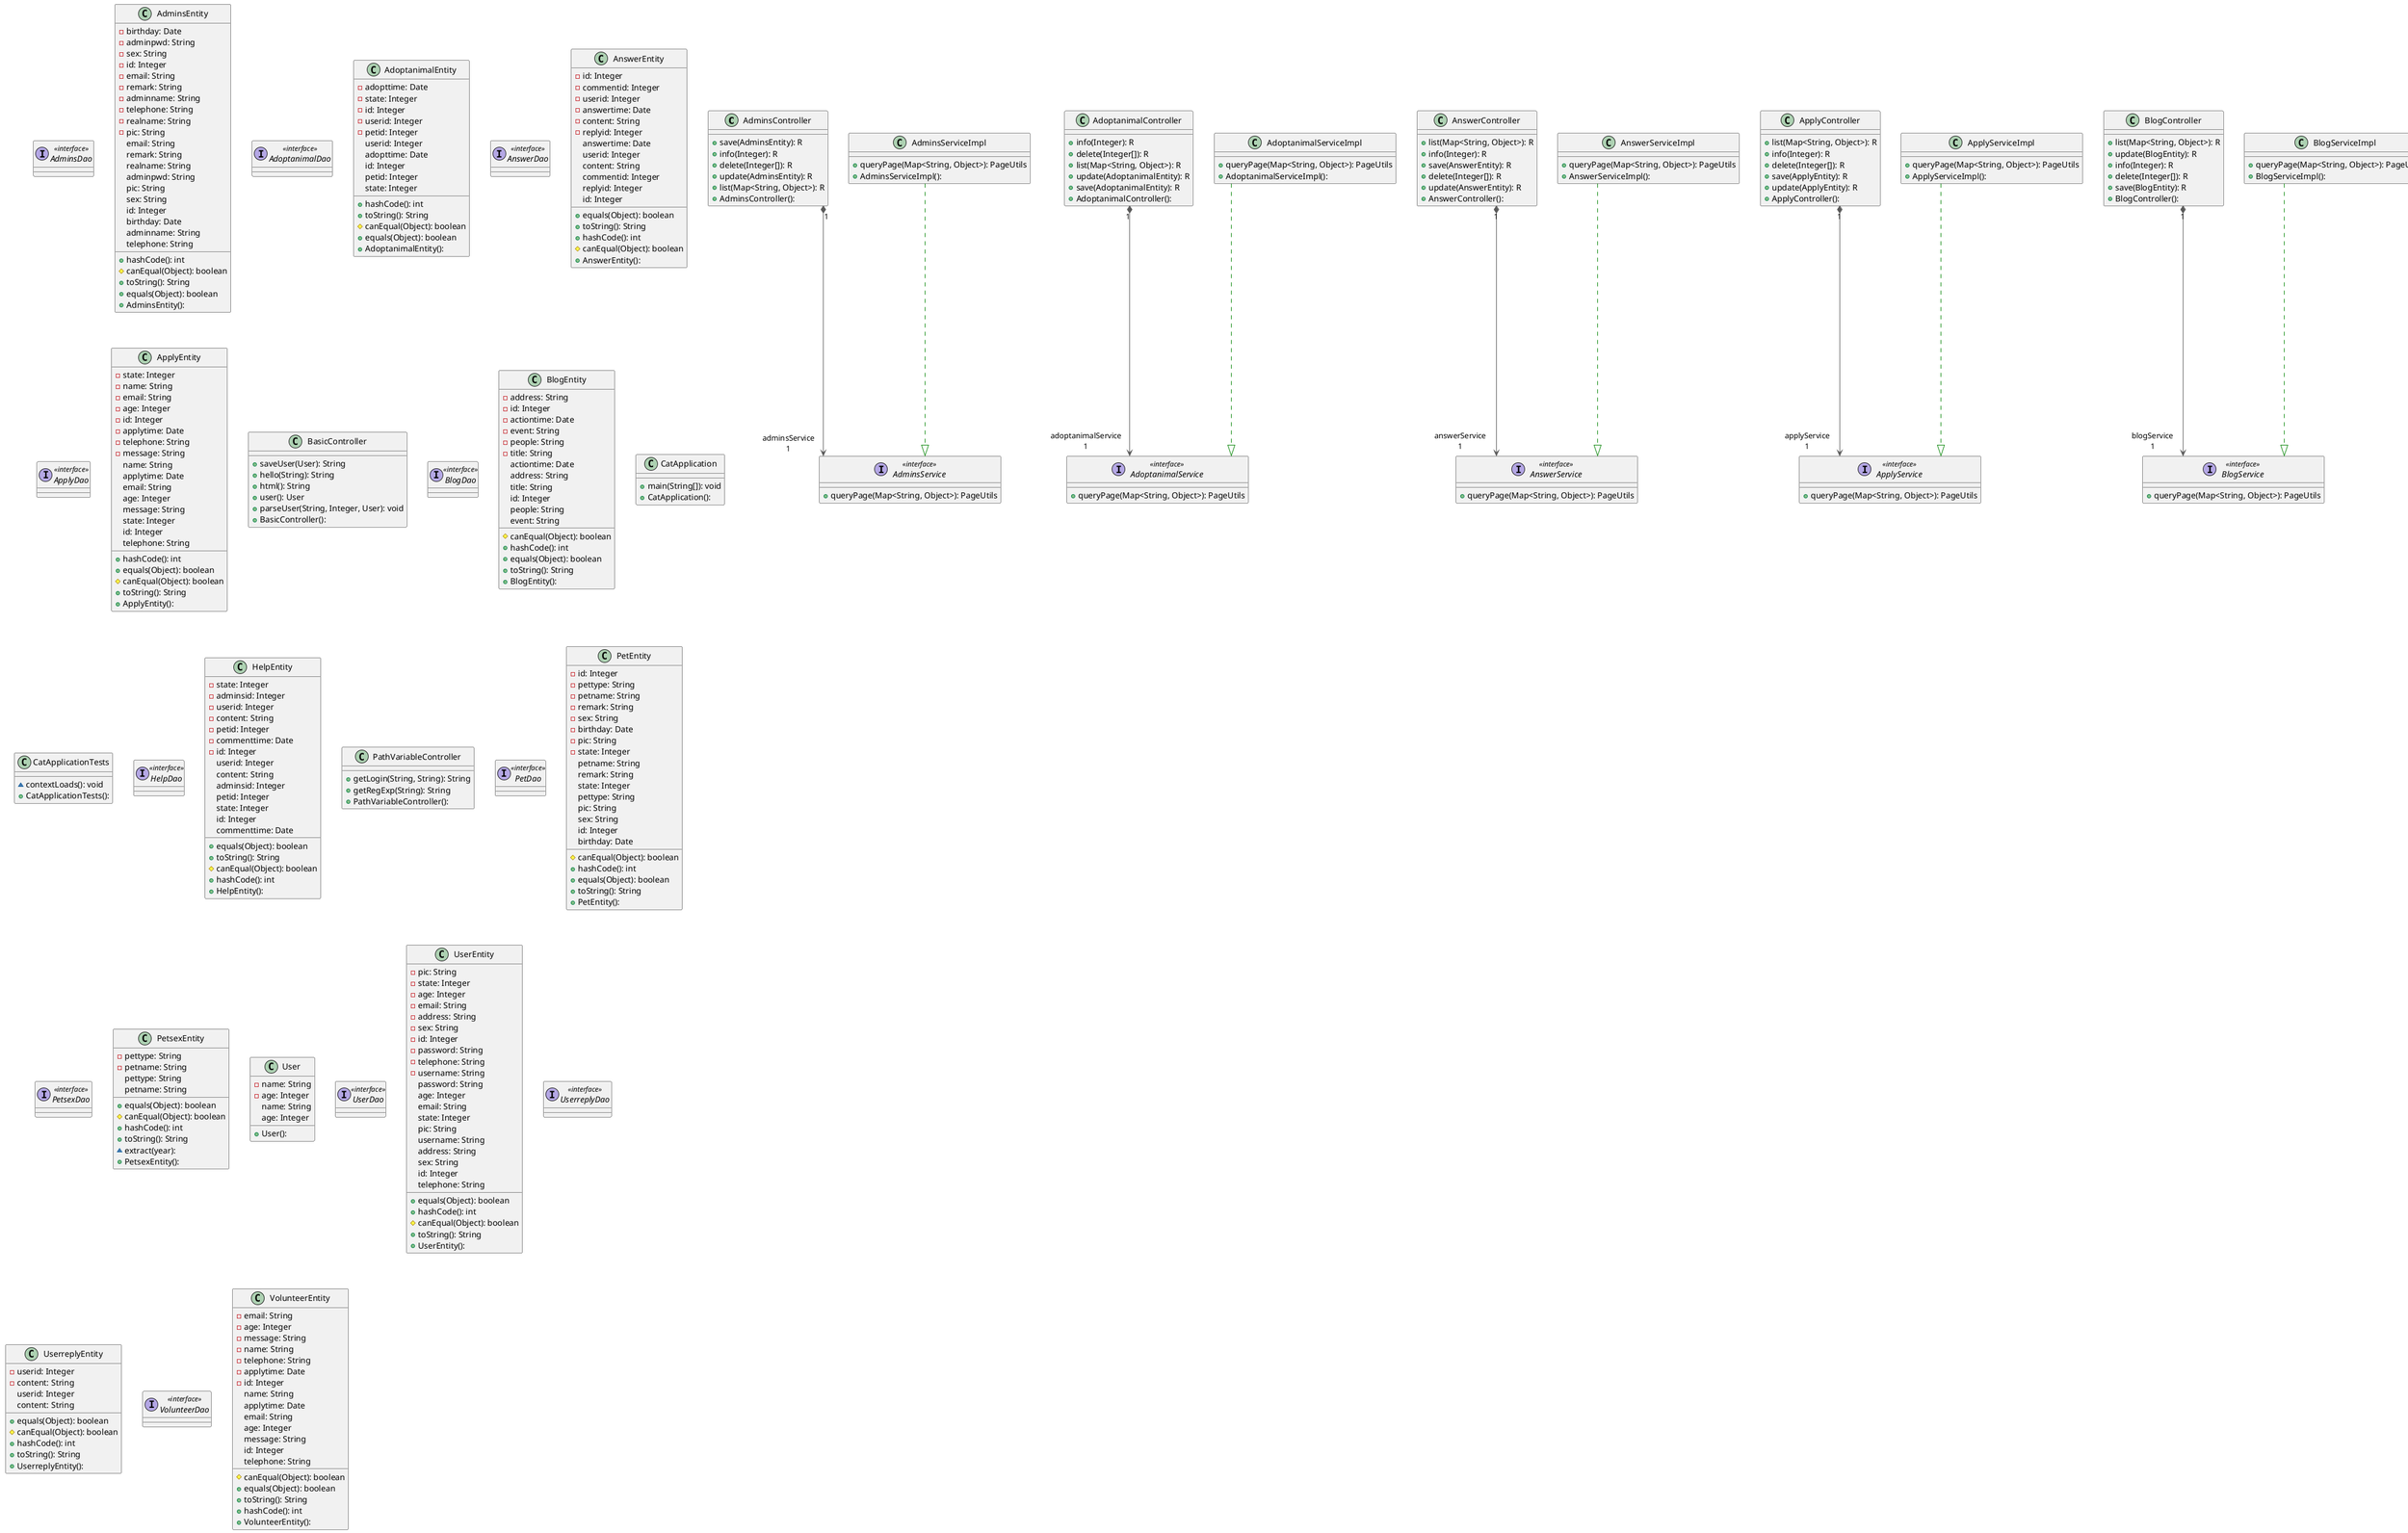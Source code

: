 @startuml

'!theme plain
top to bottom direction
skinparam linetype ortho

class AdminsController {
  + save(AdminsEntity): R
  + info(Integer): R
  + delete(Integer[]): R
  + update(AdminsEntity): R
  + list(Map<String, Object>): R
  + AdminsController(): 
}
interface AdminsDao << interface >>
class AdminsEntity {
  - birthday: Date
  - adminpwd: String
  - sex: String
  - id: Integer
  - email: String
  - remark: String
  - adminname: String
  - telephone: String
  - realname: String
  - pic: String
   email: String
   remark: String
   realname: String
   adminpwd: String
   pic: String
   sex: String
   id: Integer
   birthday: Date
   adminname: String
   telephone: String
  + hashCode(): int
  # canEqual(Object): boolean
  + toString(): String
  + equals(Object): boolean
  + AdminsEntity(): 
}
interface AdminsService << interface >> {
  + queryPage(Map<String, Object>): PageUtils
}
class AdminsServiceImpl {
  + queryPage(Map<String, Object>): PageUtils
  + AdminsServiceImpl(): 
}
class AdoptanimalController {
  + info(Integer): R
  + delete(Integer[]): R
  + list(Map<String, Object>): R
  + update(AdoptanimalEntity): R
  + save(AdoptanimalEntity): R
  + AdoptanimalController(): 
}
interface AdoptanimalDao << interface >>
class AdoptanimalEntity {
  - adopttime: Date
  - state: Integer
  - id: Integer
  - userid: Integer
  - petid: Integer
   userid: Integer
   adopttime: Date
   id: Integer
   petid: Integer
   state: Integer
  + hashCode(): int
  + toString(): String
  # canEqual(Object): boolean
  + equals(Object): boolean
  + AdoptanimalEntity(): 
}
interface AdoptanimalService << interface >> {
  + queryPage(Map<String, Object>): PageUtils
}
class AdoptanimalServiceImpl {
  + queryPage(Map<String, Object>): PageUtils
  + AdoptanimalServiceImpl(): 
}
class AnswerController {
  + list(Map<String, Object>): R
  + info(Integer): R
  + save(AnswerEntity): R
  + delete(Integer[]): R
  + update(AnswerEntity): R
  + AnswerController(): 
}
interface AnswerDao << interface >>
class AnswerEntity {
  - id: Integer
  - commentid: Integer
  - userid: Integer
  - answertime: Date
  - content: String
  - replyid: Integer
   answertime: Date
   userid: Integer
   content: String
   commentid: Integer
   replyid: Integer
   id: Integer
  + equals(Object): boolean
  + toString(): String
  + hashCode(): int
  # canEqual(Object): boolean
  + AnswerEntity(): 
}
interface AnswerService << interface >> {
  + queryPage(Map<String, Object>): PageUtils
}
class AnswerServiceImpl {
  + queryPage(Map<String, Object>): PageUtils
  + AnswerServiceImpl(): 
}
class ApplyController {
  + list(Map<String, Object>): R
  + info(Integer): R
  + delete(Integer[]): R
  + save(ApplyEntity): R
  + update(ApplyEntity): R
  + ApplyController(): 
}
interface ApplyDao << interface >>
class ApplyEntity {
  - state: Integer
  - name: String
  - email: String
  - age: Integer
  - id: Integer
  - applytime: Date
  - telephone: String
  - message: String
   name: String
   applytime: Date
   email: String
   age: Integer
   message: String
   state: Integer
   id: Integer
   telephone: String
  + hashCode(): int
  + equals(Object): boolean
  # canEqual(Object): boolean
  + toString(): String
  + ApplyEntity(): 
}
interface ApplyService << interface >> {
  + queryPage(Map<String, Object>): PageUtils
}
class ApplyServiceImpl {
  + queryPage(Map<String, Object>): PageUtils
  + ApplyServiceImpl(): 
}
class BasicController {
  + saveUser(User): String
  + hello(String): String
  + html(): String
  + user(): User
  + parseUser(String, Integer, User): void
  + BasicController(): 
}
class BlogController {
  + list(Map<String, Object>): R
  + update(BlogEntity): R
  + info(Integer): R
  + delete(Integer[]): R
  + save(BlogEntity): R
  + BlogController(): 
}
interface BlogDao << interface >>
class BlogEntity {
  - address: String
  - id: Integer
  - actiontime: Date
  - event: String
  - people: String
  - title: String
   actiontime: Date
   address: String
   title: String
   id: Integer
   people: String
   event: String
  # canEqual(Object): boolean
  + hashCode(): int
  + equals(Object): boolean
  + toString(): String
  + BlogEntity(): 
}
interface BlogService << interface >> {
  + queryPage(Map<String, Object>): PageUtils
}
class BlogServiceImpl {
  + queryPage(Map<String, Object>): PageUtils
  + BlogServiceImpl(): 
}
class CatApplication {
  + main(String[]): void
  + CatApplication(): 
}
class CatApplicationTests {
  ~ contextLoads(): void
  + CatApplicationTests(): 
}
class HelpController {
  + info(Integer): R
  + list(Map<String, Object>): R
  + delete(Integer[]): R
  + save(HelpEntity): R
  + update(HelpEntity): R
  + HelpController(): 
}
interface HelpDao << interface >>
class HelpEntity {
  - state: Integer
  - adminsid: Integer
  - userid: Integer
  - content: String
  - petid: Integer
  - commenttime: Date
  - id: Integer
   userid: Integer
   content: String
   adminsid: Integer
   petid: Integer
   state: Integer
   id: Integer
   commenttime: Date
  + equals(Object): boolean
  + toString(): String
  # canEqual(Object): boolean
  + hashCode(): int
  + HelpEntity(): 
}
interface HelpService << interface >> {
  + queryPage(Map<String, Object>): PageUtils
}
class HelpServiceImpl {
  + queryPage(Map<String, Object>): PageUtils
  + HelpServiceImpl(): 
}
class PathVariableController {
  + getLogin(String, String): String
  + getRegExp(String): String
  + PathVariableController(): 
}
class PetController {
  + list(Map<String, Object>): R
  + save(PetEntity): R
  + delete(Integer[]): R
  + info(Integer): R
  + update(PetEntity): R
  + PetController(): 
}
interface PetDao << interface >>
class PetEntity {
  - id: Integer
  - pettype: String
  - petname: String
  - remark: String
  - sex: String
  - birthday: Date
  - pic: String
  - state: Integer
   petname: String
   remark: String
   state: Integer
   pettype: String
   pic: String
   sex: String
   id: Integer
   birthday: Date
  # canEqual(Object): boolean
  + hashCode(): int
  + equals(Object): boolean
  + toString(): String
  + PetEntity(): 
}
interface PetService << interface >> {
  + queryPage(Map<String, Object>): PageUtils
}
class PetServiceImpl {
  + queryPage(Map<String, Object>): PageUtils
  + PetServiceImpl(): 
}
class PetsexController {
  + delete(String[]): R
  + list(Map<String, Object>): R
  + save(PetsexEntity): R
  + update(PetsexEntity): R
  + info(String): R
  + PetsexController(): 
}
interface PetsexDao << interface >>
class PetsexEntity {
  - pettype: String
  - petname: String
   pettype: String
   petname: String
  + equals(Object): boolean
  # canEqual(Object): boolean
  + hashCode(): int
  + toString(): String
  ~ extract(year): 
  + PetsexEntity(): 
}
interface PetsexService << interface >> {
  + queryPage(Map<String, Object>): PageUtils
}
class PetsexServiceImpl {
  + queryPage(Map<String, Object>): PageUtils
  + PetsexServiceImpl(): 
}
class User {
  - name: String
  - age: Integer
   name: String
   age: Integer
  + User(): 
}
class UserController {
  + list(Map<String, Object>): R
  + save(UserEntity): R
  + delete(Integer[]): R
  + update(UserEntity): R
  + info(Integer): R
  + UserController(): 
}
interface UserDao << interface >>
class UserEntity {
  - pic: String
  - state: Integer
  - age: Integer
  - email: String
  - address: String
  - sex: String
  - id: Integer
  - password: String
  - telephone: String
  - username: String
   password: String
   age: Integer
   email: String
   state: Integer
   pic: String
   username: String
   address: String
   sex: String
   id: Integer
   telephone: String
  + equals(Object): boolean
  + hashCode(): int
  # canEqual(Object): boolean
  + toString(): String
  + UserEntity(): 
}
interface UserService << interface >> {
  + queryPage(Map<String, Object>): PageUtils
}
class UserServiceImpl {
  + queryPage(Map<String, Object>): PageUtils
  + UserServiceImpl(): 
}
class UserreplyController {
  + save(UserreplyEntity): R
  + list(Map<String, Object>): R
  + update(UserreplyEntity): R
  + info(Integer): R
  + delete(Integer[]): R
  + UserreplyController(): 
}
interface UserreplyDao << interface >>
class UserreplyEntity {
  - userid: Integer
  - content: String
   userid: Integer
   content: String
  + equals(Object): boolean
  # canEqual(Object): boolean
  + hashCode(): int
  + toString(): String
  + UserreplyEntity(): 
}
interface UserreplyService << interface >> {
  + queryPage(Map<String, Object>): PageUtils
}
class UserreplyServiceImpl {
  + queryPage(Map<String, Object>): PageUtils
  + UserreplyServiceImpl(): 
}
class VolunteerController {
  + info(Integer): R
  + delete(Integer[]): R
  + update(VolunteerEntity): R
  + save(VolunteerEntity): R
  + list(Map<String, Object>): R
  + VolunteerController(): 
}
interface VolunteerDao << interface >>
class VolunteerEntity {
  - email: String
  - age: Integer
  - message: String
  - name: String
  - telephone: String
  - applytime: Date
  - id: Integer
   name: String
   applytime: Date
   email: String
   age: Integer
   message: String
   id: Integer
   telephone: String
  # canEqual(Object): boolean
  + equals(Object): boolean
  + toString(): String
  + hashCode(): int
  + VolunteerEntity(): 
}
interface VolunteerService << interface >> {
  + queryPage(Map<String, Object>): PageUtils
}
class VolunteerServiceImpl {
  + queryPage(Map<String, Object>): PageUtils
  + VolunteerServiceImpl(): 
}

AdminsController       "1" *-[#595959,plain]-> "adminsService\n1" AdminsService          
AdminsServiceImpl       -[#008200,dashed]-^  AdminsService          
AdoptanimalController  "1" *-[#595959,plain]-> "adoptanimalService\n1" AdoptanimalService     
AdoptanimalServiceImpl  -[#008200,dashed]-^  AdoptanimalService     
AnswerController       "1" *-[#595959,plain]-> "answerService\n1" AnswerService          
AnswerServiceImpl       -[#008200,dashed]-^  AnswerService          
ApplyController        "1" *-[#595959,plain]-> "applyService\n1" ApplyService           
ApplyServiceImpl        -[#008200,dashed]-^  ApplyService           
BlogController         "1" *-[#595959,plain]-> "blogService\n1" BlogService            
BlogServiceImpl         -[#008200,dashed]-^  BlogService            
HelpController         "1" *-[#595959,plain]-> "helpService\n1" HelpService            
HelpServiceImpl         -[#008200,dashed]-^  HelpService            
PetController          "1" *-[#595959,plain]-> "petService\n1" PetService             
PetServiceImpl          -[#008200,dashed]-^  PetService             
PetsexController       "1" *-[#595959,plain]-> "petsexService\n1" PetsexService          
PetsexServiceImpl       -[#008200,dashed]-^  PetsexService          
UserController         "1" *-[#595959,plain]-> "userService\n1" UserService            
UserServiceImpl         -[#008200,dashed]-^  UserService            
UserreplyController    "1" *-[#595959,plain]-> "userreplyService\n1" UserreplyService       
UserreplyServiceImpl    -[#008200,dashed]-^  UserreplyService       
VolunteerController    "1" *-[#595959,plain]-> "volunteerService\n1" VolunteerService       
VolunteerServiceImpl    -[#008200,dashed]-^  VolunteerService       
@enduml
